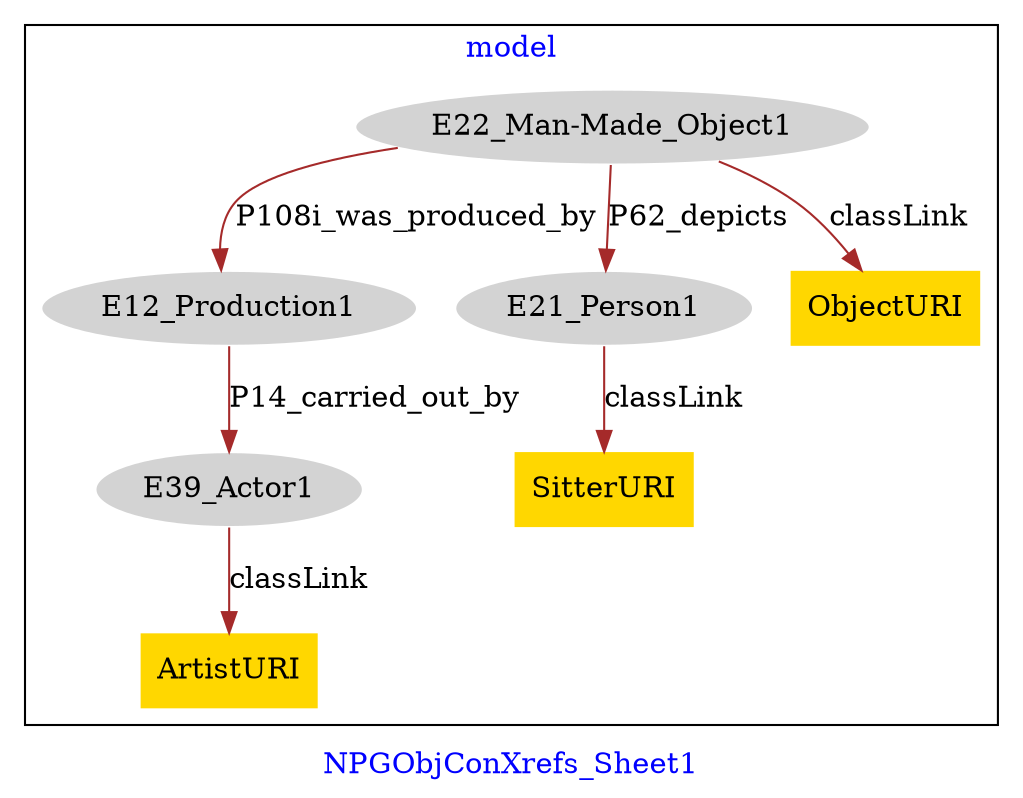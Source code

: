 digraph n0 {
fontcolor="blue"
remincross="true"
label="NPGObjConXrefs_Sheet1"
subgraph cluster {
label="model"
n2[style="filled",color="white",fillcolor="lightgray",label="E12_Production1"];
n3[style="filled",color="white",fillcolor="lightgray",label="E39_Actor1"];
n4[style="filled",color="white",fillcolor="lightgray",label="E21_Person1"];
n5[shape="plaintext",style="filled",fillcolor="gold",label="SitterURI"];
n6[style="filled",color="white",fillcolor="lightgray",label="E22_Man-Made_Object1"];
n7[shape="plaintext",style="filled",fillcolor="gold",label="ObjectURI"];
n8[shape="plaintext",style="filled",fillcolor="gold",label="ArtistURI"];
}
n2 -> n3[color="brown",fontcolor="black",label="P14_carried_out_by"]
n4 -> n5[color="brown",fontcolor="black",label="classLink"]
n6 -> n2[color="brown",fontcolor="black",label="P108i_was_produced_by"]
n6 -> n4[color="brown",fontcolor="black",label="P62_depicts"]
n6 -> n7[color="brown",fontcolor="black",label="classLink"]
n3 -> n8[color="brown",fontcolor="black",label="classLink"]
}
